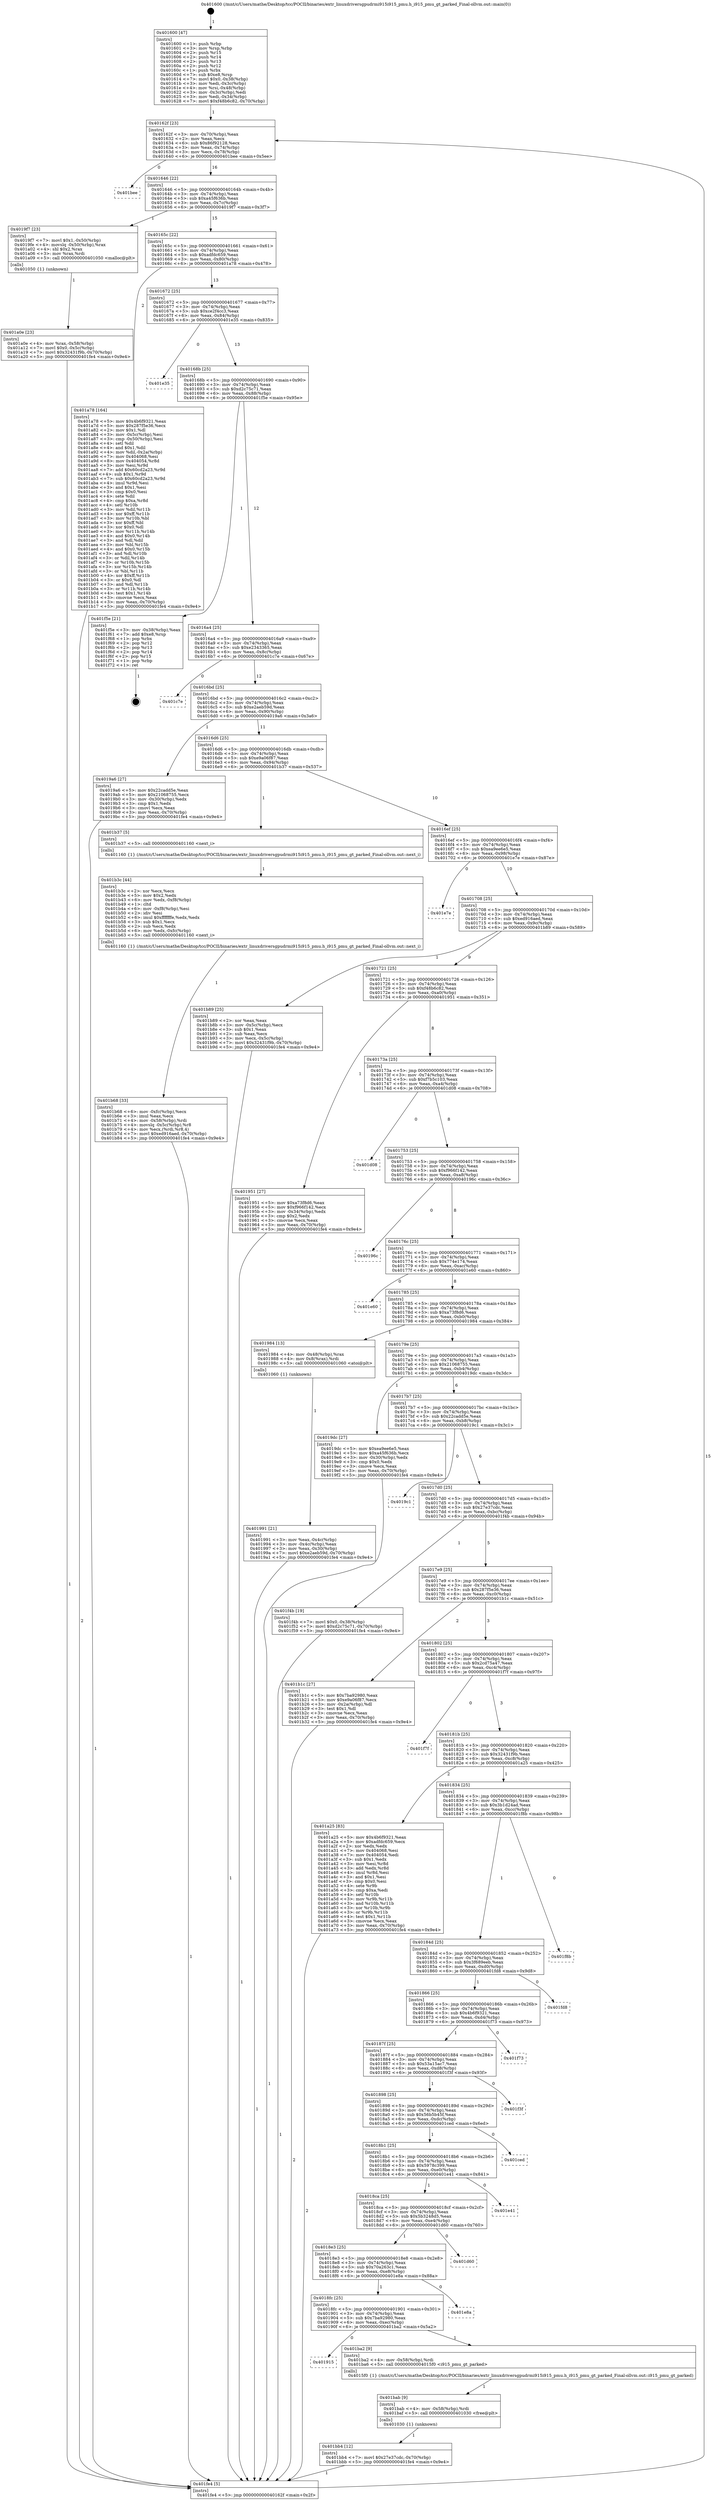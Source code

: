 digraph "0x401600" {
  label = "0x401600 (/mnt/c/Users/mathe/Desktop/tcc/POCII/binaries/extr_linuxdriversgpudrmi915i915_pmu.h_i915_pmu_gt_parked_Final-ollvm.out::main(0))"
  labelloc = "t"
  node[shape=record]

  Entry [label="",width=0.3,height=0.3,shape=circle,fillcolor=black,style=filled]
  "0x40162f" [label="{
     0x40162f [23]\l
     | [instrs]\l
     &nbsp;&nbsp;0x40162f \<+3\>: mov -0x70(%rbp),%eax\l
     &nbsp;&nbsp;0x401632 \<+2\>: mov %eax,%ecx\l
     &nbsp;&nbsp;0x401634 \<+6\>: sub $0x86f92128,%ecx\l
     &nbsp;&nbsp;0x40163a \<+3\>: mov %eax,-0x74(%rbp)\l
     &nbsp;&nbsp;0x40163d \<+3\>: mov %ecx,-0x78(%rbp)\l
     &nbsp;&nbsp;0x401640 \<+6\>: je 0000000000401bee \<main+0x5ee\>\l
  }"]
  "0x401bee" [label="{
     0x401bee\l
  }", style=dashed]
  "0x401646" [label="{
     0x401646 [22]\l
     | [instrs]\l
     &nbsp;&nbsp;0x401646 \<+5\>: jmp 000000000040164b \<main+0x4b\>\l
     &nbsp;&nbsp;0x40164b \<+3\>: mov -0x74(%rbp),%eax\l
     &nbsp;&nbsp;0x40164e \<+5\>: sub $0xa45f636b,%eax\l
     &nbsp;&nbsp;0x401653 \<+3\>: mov %eax,-0x7c(%rbp)\l
     &nbsp;&nbsp;0x401656 \<+6\>: je 00000000004019f7 \<main+0x3f7\>\l
  }"]
  Exit [label="",width=0.3,height=0.3,shape=circle,fillcolor=black,style=filled,peripheries=2]
  "0x4019f7" [label="{
     0x4019f7 [23]\l
     | [instrs]\l
     &nbsp;&nbsp;0x4019f7 \<+7\>: movl $0x1,-0x50(%rbp)\l
     &nbsp;&nbsp;0x4019fe \<+4\>: movslq -0x50(%rbp),%rax\l
     &nbsp;&nbsp;0x401a02 \<+4\>: shl $0x2,%rax\l
     &nbsp;&nbsp;0x401a06 \<+3\>: mov %rax,%rdi\l
     &nbsp;&nbsp;0x401a09 \<+5\>: call 0000000000401050 \<malloc@plt\>\l
     | [calls]\l
     &nbsp;&nbsp;0x401050 \{1\} (unknown)\l
  }"]
  "0x40165c" [label="{
     0x40165c [22]\l
     | [instrs]\l
     &nbsp;&nbsp;0x40165c \<+5\>: jmp 0000000000401661 \<main+0x61\>\l
     &nbsp;&nbsp;0x401661 \<+3\>: mov -0x74(%rbp),%eax\l
     &nbsp;&nbsp;0x401664 \<+5\>: sub $0xadfdc659,%eax\l
     &nbsp;&nbsp;0x401669 \<+3\>: mov %eax,-0x80(%rbp)\l
     &nbsp;&nbsp;0x40166c \<+6\>: je 0000000000401a78 \<main+0x478\>\l
  }"]
  "0x401bb4" [label="{
     0x401bb4 [12]\l
     | [instrs]\l
     &nbsp;&nbsp;0x401bb4 \<+7\>: movl $0x27e37cdc,-0x70(%rbp)\l
     &nbsp;&nbsp;0x401bbb \<+5\>: jmp 0000000000401fe4 \<main+0x9e4\>\l
  }"]
  "0x401a78" [label="{
     0x401a78 [164]\l
     | [instrs]\l
     &nbsp;&nbsp;0x401a78 \<+5\>: mov $0x4b6f9321,%eax\l
     &nbsp;&nbsp;0x401a7d \<+5\>: mov $0x287f5e36,%ecx\l
     &nbsp;&nbsp;0x401a82 \<+2\>: mov $0x1,%dl\l
     &nbsp;&nbsp;0x401a84 \<+3\>: mov -0x5c(%rbp),%esi\l
     &nbsp;&nbsp;0x401a87 \<+3\>: cmp -0x50(%rbp),%esi\l
     &nbsp;&nbsp;0x401a8a \<+4\>: setl %dil\l
     &nbsp;&nbsp;0x401a8e \<+4\>: and $0x1,%dil\l
     &nbsp;&nbsp;0x401a92 \<+4\>: mov %dil,-0x2a(%rbp)\l
     &nbsp;&nbsp;0x401a96 \<+7\>: mov 0x404068,%esi\l
     &nbsp;&nbsp;0x401a9d \<+8\>: mov 0x404054,%r8d\l
     &nbsp;&nbsp;0x401aa5 \<+3\>: mov %esi,%r9d\l
     &nbsp;&nbsp;0x401aa8 \<+7\>: add $0x60cd2a23,%r9d\l
     &nbsp;&nbsp;0x401aaf \<+4\>: sub $0x1,%r9d\l
     &nbsp;&nbsp;0x401ab3 \<+7\>: sub $0x60cd2a23,%r9d\l
     &nbsp;&nbsp;0x401aba \<+4\>: imul %r9d,%esi\l
     &nbsp;&nbsp;0x401abe \<+3\>: and $0x1,%esi\l
     &nbsp;&nbsp;0x401ac1 \<+3\>: cmp $0x0,%esi\l
     &nbsp;&nbsp;0x401ac4 \<+4\>: sete %dil\l
     &nbsp;&nbsp;0x401ac8 \<+4\>: cmp $0xa,%r8d\l
     &nbsp;&nbsp;0x401acc \<+4\>: setl %r10b\l
     &nbsp;&nbsp;0x401ad0 \<+3\>: mov %dil,%r11b\l
     &nbsp;&nbsp;0x401ad3 \<+4\>: xor $0xff,%r11b\l
     &nbsp;&nbsp;0x401ad7 \<+3\>: mov %r10b,%bl\l
     &nbsp;&nbsp;0x401ada \<+3\>: xor $0xff,%bl\l
     &nbsp;&nbsp;0x401add \<+3\>: xor $0x0,%dl\l
     &nbsp;&nbsp;0x401ae0 \<+3\>: mov %r11b,%r14b\l
     &nbsp;&nbsp;0x401ae3 \<+4\>: and $0x0,%r14b\l
     &nbsp;&nbsp;0x401ae7 \<+3\>: and %dl,%dil\l
     &nbsp;&nbsp;0x401aea \<+3\>: mov %bl,%r15b\l
     &nbsp;&nbsp;0x401aed \<+4\>: and $0x0,%r15b\l
     &nbsp;&nbsp;0x401af1 \<+3\>: and %dl,%r10b\l
     &nbsp;&nbsp;0x401af4 \<+3\>: or %dil,%r14b\l
     &nbsp;&nbsp;0x401af7 \<+3\>: or %r10b,%r15b\l
     &nbsp;&nbsp;0x401afa \<+3\>: xor %r15b,%r14b\l
     &nbsp;&nbsp;0x401afd \<+3\>: or %bl,%r11b\l
     &nbsp;&nbsp;0x401b00 \<+4\>: xor $0xff,%r11b\l
     &nbsp;&nbsp;0x401b04 \<+3\>: or $0x0,%dl\l
     &nbsp;&nbsp;0x401b07 \<+3\>: and %dl,%r11b\l
     &nbsp;&nbsp;0x401b0a \<+3\>: or %r11b,%r14b\l
     &nbsp;&nbsp;0x401b0d \<+4\>: test $0x1,%r14b\l
     &nbsp;&nbsp;0x401b11 \<+3\>: cmovne %ecx,%eax\l
     &nbsp;&nbsp;0x401b14 \<+3\>: mov %eax,-0x70(%rbp)\l
     &nbsp;&nbsp;0x401b17 \<+5\>: jmp 0000000000401fe4 \<main+0x9e4\>\l
  }"]
  "0x401672" [label="{
     0x401672 [25]\l
     | [instrs]\l
     &nbsp;&nbsp;0x401672 \<+5\>: jmp 0000000000401677 \<main+0x77\>\l
     &nbsp;&nbsp;0x401677 \<+3\>: mov -0x74(%rbp),%eax\l
     &nbsp;&nbsp;0x40167a \<+5\>: sub $0xce2f4cc3,%eax\l
     &nbsp;&nbsp;0x40167f \<+6\>: mov %eax,-0x84(%rbp)\l
     &nbsp;&nbsp;0x401685 \<+6\>: je 0000000000401e35 \<main+0x835\>\l
  }"]
  "0x401bab" [label="{
     0x401bab [9]\l
     | [instrs]\l
     &nbsp;&nbsp;0x401bab \<+4\>: mov -0x58(%rbp),%rdi\l
     &nbsp;&nbsp;0x401baf \<+5\>: call 0000000000401030 \<free@plt\>\l
     | [calls]\l
     &nbsp;&nbsp;0x401030 \{1\} (unknown)\l
  }"]
  "0x401e35" [label="{
     0x401e35\l
  }", style=dashed]
  "0x40168b" [label="{
     0x40168b [25]\l
     | [instrs]\l
     &nbsp;&nbsp;0x40168b \<+5\>: jmp 0000000000401690 \<main+0x90\>\l
     &nbsp;&nbsp;0x401690 \<+3\>: mov -0x74(%rbp),%eax\l
     &nbsp;&nbsp;0x401693 \<+5\>: sub $0xd2c75c71,%eax\l
     &nbsp;&nbsp;0x401698 \<+6\>: mov %eax,-0x88(%rbp)\l
     &nbsp;&nbsp;0x40169e \<+6\>: je 0000000000401f5e \<main+0x95e\>\l
  }"]
  "0x401915" [label="{
     0x401915\l
  }", style=dashed]
  "0x401f5e" [label="{
     0x401f5e [21]\l
     | [instrs]\l
     &nbsp;&nbsp;0x401f5e \<+3\>: mov -0x38(%rbp),%eax\l
     &nbsp;&nbsp;0x401f61 \<+7\>: add $0xe8,%rsp\l
     &nbsp;&nbsp;0x401f68 \<+1\>: pop %rbx\l
     &nbsp;&nbsp;0x401f69 \<+2\>: pop %r12\l
     &nbsp;&nbsp;0x401f6b \<+2\>: pop %r13\l
     &nbsp;&nbsp;0x401f6d \<+2\>: pop %r14\l
     &nbsp;&nbsp;0x401f6f \<+2\>: pop %r15\l
     &nbsp;&nbsp;0x401f71 \<+1\>: pop %rbp\l
     &nbsp;&nbsp;0x401f72 \<+1\>: ret\l
  }"]
  "0x4016a4" [label="{
     0x4016a4 [25]\l
     | [instrs]\l
     &nbsp;&nbsp;0x4016a4 \<+5\>: jmp 00000000004016a9 \<main+0xa9\>\l
     &nbsp;&nbsp;0x4016a9 \<+3\>: mov -0x74(%rbp),%eax\l
     &nbsp;&nbsp;0x4016ac \<+5\>: sub $0xe2343365,%eax\l
     &nbsp;&nbsp;0x4016b1 \<+6\>: mov %eax,-0x8c(%rbp)\l
     &nbsp;&nbsp;0x4016b7 \<+6\>: je 0000000000401c7e \<main+0x67e\>\l
  }"]
  "0x401ba2" [label="{
     0x401ba2 [9]\l
     | [instrs]\l
     &nbsp;&nbsp;0x401ba2 \<+4\>: mov -0x58(%rbp),%rdi\l
     &nbsp;&nbsp;0x401ba6 \<+5\>: call 00000000004015f0 \<i915_pmu_gt_parked\>\l
     | [calls]\l
     &nbsp;&nbsp;0x4015f0 \{1\} (/mnt/c/Users/mathe/Desktop/tcc/POCII/binaries/extr_linuxdriversgpudrmi915i915_pmu.h_i915_pmu_gt_parked_Final-ollvm.out::i915_pmu_gt_parked)\l
  }"]
  "0x401c7e" [label="{
     0x401c7e\l
  }", style=dashed]
  "0x4016bd" [label="{
     0x4016bd [25]\l
     | [instrs]\l
     &nbsp;&nbsp;0x4016bd \<+5\>: jmp 00000000004016c2 \<main+0xc2\>\l
     &nbsp;&nbsp;0x4016c2 \<+3\>: mov -0x74(%rbp),%eax\l
     &nbsp;&nbsp;0x4016c5 \<+5\>: sub $0xe2aeb59d,%eax\l
     &nbsp;&nbsp;0x4016ca \<+6\>: mov %eax,-0x90(%rbp)\l
     &nbsp;&nbsp;0x4016d0 \<+6\>: je 00000000004019a6 \<main+0x3a6\>\l
  }"]
  "0x4018fc" [label="{
     0x4018fc [25]\l
     | [instrs]\l
     &nbsp;&nbsp;0x4018fc \<+5\>: jmp 0000000000401901 \<main+0x301\>\l
     &nbsp;&nbsp;0x401901 \<+3\>: mov -0x74(%rbp),%eax\l
     &nbsp;&nbsp;0x401904 \<+5\>: sub $0x7ba92980,%eax\l
     &nbsp;&nbsp;0x401909 \<+6\>: mov %eax,-0xec(%rbp)\l
     &nbsp;&nbsp;0x40190f \<+6\>: je 0000000000401ba2 \<main+0x5a2\>\l
  }"]
  "0x4019a6" [label="{
     0x4019a6 [27]\l
     | [instrs]\l
     &nbsp;&nbsp;0x4019a6 \<+5\>: mov $0x22cadd5e,%eax\l
     &nbsp;&nbsp;0x4019ab \<+5\>: mov $0x21068755,%ecx\l
     &nbsp;&nbsp;0x4019b0 \<+3\>: mov -0x30(%rbp),%edx\l
     &nbsp;&nbsp;0x4019b3 \<+3\>: cmp $0x1,%edx\l
     &nbsp;&nbsp;0x4019b6 \<+3\>: cmovl %ecx,%eax\l
     &nbsp;&nbsp;0x4019b9 \<+3\>: mov %eax,-0x70(%rbp)\l
     &nbsp;&nbsp;0x4019bc \<+5\>: jmp 0000000000401fe4 \<main+0x9e4\>\l
  }"]
  "0x4016d6" [label="{
     0x4016d6 [25]\l
     | [instrs]\l
     &nbsp;&nbsp;0x4016d6 \<+5\>: jmp 00000000004016db \<main+0xdb\>\l
     &nbsp;&nbsp;0x4016db \<+3\>: mov -0x74(%rbp),%eax\l
     &nbsp;&nbsp;0x4016de \<+5\>: sub $0xe9a06f87,%eax\l
     &nbsp;&nbsp;0x4016e3 \<+6\>: mov %eax,-0x94(%rbp)\l
     &nbsp;&nbsp;0x4016e9 \<+6\>: je 0000000000401b37 \<main+0x537\>\l
  }"]
  "0x401e8a" [label="{
     0x401e8a\l
  }", style=dashed]
  "0x401b37" [label="{
     0x401b37 [5]\l
     | [instrs]\l
     &nbsp;&nbsp;0x401b37 \<+5\>: call 0000000000401160 \<next_i\>\l
     | [calls]\l
     &nbsp;&nbsp;0x401160 \{1\} (/mnt/c/Users/mathe/Desktop/tcc/POCII/binaries/extr_linuxdriversgpudrmi915i915_pmu.h_i915_pmu_gt_parked_Final-ollvm.out::next_i)\l
  }"]
  "0x4016ef" [label="{
     0x4016ef [25]\l
     | [instrs]\l
     &nbsp;&nbsp;0x4016ef \<+5\>: jmp 00000000004016f4 \<main+0xf4\>\l
     &nbsp;&nbsp;0x4016f4 \<+3\>: mov -0x74(%rbp),%eax\l
     &nbsp;&nbsp;0x4016f7 \<+5\>: sub $0xea9ee6e5,%eax\l
     &nbsp;&nbsp;0x4016fc \<+6\>: mov %eax,-0x98(%rbp)\l
     &nbsp;&nbsp;0x401702 \<+6\>: je 0000000000401e7e \<main+0x87e\>\l
  }"]
  "0x4018e3" [label="{
     0x4018e3 [25]\l
     | [instrs]\l
     &nbsp;&nbsp;0x4018e3 \<+5\>: jmp 00000000004018e8 \<main+0x2e8\>\l
     &nbsp;&nbsp;0x4018e8 \<+3\>: mov -0x74(%rbp),%eax\l
     &nbsp;&nbsp;0x4018eb \<+5\>: sub $0x70a263c1,%eax\l
     &nbsp;&nbsp;0x4018f0 \<+6\>: mov %eax,-0xe8(%rbp)\l
     &nbsp;&nbsp;0x4018f6 \<+6\>: je 0000000000401e8a \<main+0x88a\>\l
  }"]
  "0x401e7e" [label="{
     0x401e7e\l
  }", style=dashed]
  "0x401708" [label="{
     0x401708 [25]\l
     | [instrs]\l
     &nbsp;&nbsp;0x401708 \<+5\>: jmp 000000000040170d \<main+0x10d\>\l
     &nbsp;&nbsp;0x40170d \<+3\>: mov -0x74(%rbp),%eax\l
     &nbsp;&nbsp;0x401710 \<+5\>: sub $0xed916aed,%eax\l
     &nbsp;&nbsp;0x401715 \<+6\>: mov %eax,-0x9c(%rbp)\l
     &nbsp;&nbsp;0x40171b \<+6\>: je 0000000000401b89 \<main+0x589\>\l
  }"]
  "0x401d60" [label="{
     0x401d60\l
  }", style=dashed]
  "0x401b89" [label="{
     0x401b89 [25]\l
     | [instrs]\l
     &nbsp;&nbsp;0x401b89 \<+2\>: xor %eax,%eax\l
     &nbsp;&nbsp;0x401b8b \<+3\>: mov -0x5c(%rbp),%ecx\l
     &nbsp;&nbsp;0x401b8e \<+3\>: sub $0x1,%eax\l
     &nbsp;&nbsp;0x401b91 \<+2\>: sub %eax,%ecx\l
     &nbsp;&nbsp;0x401b93 \<+3\>: mov %ecx,-0x5c(%rbp)\l
     &nbsp;&nbsp;0x401b96 \<+7\>: movl $0x32431f9b,-0x70(%rbp)\l
     &nbsp;&nbsp;0x401b9d \<+5\>: jmp 0000000000401fe4 \<main+0x9e4\>\l
  }"]
  "0x401721" [label="{
     0x401721 [25]\l
     | [instrs]\l
     &nbsp;&nbsp;0x401721 \<+5\>: jmp 0000000000401726 \<main+0x126\>\l
     &nbsp;&nbsp;0x401726 \<+3\>: mov -0x74(%rbp),%eax\l
     &nbsp;&nbsp;0x401729 \<+5\>: sub $0xf48b6c82,%eax\l
     &nbsp;&nbsp;0x40172e \<+6\>: mov %eax,-0xa0(%rbp)\l
     &nbsp;&nbsp;0x401734 \<+6\>: je 0000000000401951 \<main+0x351\>\l
  }"]
  "0x4018ca" [label="{
     0x4018ca [25]\l
     | [instrs]\l
     &nbsp;&nbsp;0x4018ca \<+5\>: jmp 00000000004018cf \<main+0x2cf\>\l
     &nbsp;&nbsp;0x4018cf \<+3\>: mov -0x74(%rbp),%eax\l
     &nbsp;&nbsp;0x4018d2 \<+5\>: sub $0x5b3248d5,%eax\l
     &nbsp;&nbsp;0x4018d7 \<+6\>: mov %eax,-0xe4(%rbp)\l
     &nbsp;&nbsp;0x4018dd \<+6\>: je 0000000000401d60 \<main+0x760\>\l
  }"]
  "0x401951" [label="{
     0x401951 [27]\l
     | [instrs]\l
     &nbsp;&nbsp;0x401951 \<+5\>: mov $0xa73f8d6,%eax\l
     &nbsp;&nbsp;0x401956 \<+5\>: mov $0xf966f142,%ecx\l
     &nbsp;&nbsp;0x40195b \<+3\>: mov -0x34(%rbp),%edx\l
     &nbsp;&nbsp;0x40195e \<+3\>: cmp $0x2,%edx\l
     &nbsp;&nbsp;0x401961 \<+3\>: cmovne %ecx,%eax\l
     &nbsp;&nbsp;0x401964 \<+3\>: mov %eax,-0x70(%rbp)\l
     &nbsp;&nbsp;0x401967 \<+5\>: jmp 0000000000401fe4 \<main+0x9e4\>\l
  }"]
  "0x40173a" [label="{
     0x40173a [25]\l
     | [instrs]\l
     &nbsp;&nbsp;0x40173a \<+5\>: jmp 000000000040173f \<main+0x13f\>\l
     &nbsp;&nbsp;0x40173f \<+3\>: mov -0x74(%rbp),%eax\l
     &nbsp;&nbsp;0x401742 \<+5\>: sub $0xf7b5c103,%eax\l
     &nbsp;&nbsp;0x401747 \<+6\>: mov %eax,-0xa4(%rbp)\l
     &nbsp;&nbsp;0x40174d \<+6\>: je 0000000000401d08 \<main+0x708\>\l
  }"]
  "0x401fe4" [label="{
     0x401fe4 [5]\l
     | [instrs]\l
     &nbsp;&nbsp;0x401fe4 \<+5\>: jmp 000000000040162f \<main+0x2f\>\l
  }"]
  "0x401600" [label="{
     0x401600 [47]\l
     | [instrs]\l
     &nbsp;&nbsp;0x401600 \<+1\>: push %rbp\l
     &nbsp;&nbsp;0x401601 \<+3\>: mov %rsp,%rbp\l
     &nbsp;&nbsp;0x401604 \<+2\>: push %r15\l
     &nbsp;&nbsp;0x401606 \<+2\>: push %r14\l
     &nbsp;&nbsp;0x401608 \<+2\>: push %r13\l
     &nbsp;&nbsp;0x40160a \<+2\>: push %r12\l
     &nbsp;&nbsp;0x40160c \<+1\>: push %rbx\l
     &nbsp;&nbsp;0x40160d \<+7\>: sub $0xe8,%rsp\l
     &nbsp;&nbsp;0x401614 \<+7\>: movl $0x0,-0x38(%rbp)\l
     &nbsp;&nbsp;0x40161b \<+3\>: mov %edi,-0x3c(%rbp)\l
     &nbsp;&nbsp;0x40161e \<+4\>: mov %rsi,-0x48(%rbp)\l
     &nbsp;&nbsp;0x401622 \<+3\>: mov -0x3c(%rbp),%edi\l
     &nbsp;&nbsp;0x401625 \<+3\>: mov %edi,-0x34(%rbp)\l
     &nbsp;&nbsp;0x401628 \<+7\>: movl $0xf48b6c82,-0x70(%rbp)\l
  }"]
  "0x401e41" [label="{
     0x401e41\l
  }", style=dashed]
  "0x401d08" [label="{
     0x401d08\l
  }", style=dashed]
  "0x401753" [label="{
     0x401753 [25]\l
     | [instrs]\l
     &nbsp;&nbsp;0x401753 \<+5\>: jmp 0000000000401758 \<main+0x158\>\l
     &nbsp;&nbsp;0x401758 \<+3\>: mov -0x74(%rbp),%eax\l
     &nbsp;&nbsp;0x40175b \<+5\>: sub $0xf966f142,%eax\l
     &nbsp;&nbsp;0x401760 \<+6\>: mov %eax,-0xa8(%rbp)\l
     &nbsp;&nbsp;0x401766 \<+6\>: je 000000000040196c \<main+0x36c\>\l
  }"]
  "0x4018b1" [label="{
     0x4018b1 [25]\l
     | [instrs]\l
     &nbsp;&nbsp;0x4018b1 \<+5\>: jmp 00000000004018b6 \<main+0x2b6\>\l
     &nbsp;&nbsp;0x4018b6 \<+3\>: mov -0x74(%rbp),%eax\l
     &nbsp;&nbsp;0x4018b9 \<+5\>: sub $0x5978c399,%eax\l
     &nbsp;&nbsp;0x4018be \<+6\>: mov %eax,-0xe0(%rbp)\l
     &nbsp;&nbsp;0x4018c4 \<+6\>: je 0000000000401e41 \<main+0x841\>\l
  }"]
  "0x40196c" [label="{
     0x40196c\l
  }", style=dashed]
  "0x40176c" [label="{
     0x40176c [25]\l
     | [instrs]\l
     &nbsp;&nbsp;0x40176c \<+5\>: jmp 0000000000401771 \<main+0x171\>\l
     &nbsp;&nbsp;0x401771 \<+3\>: mov -0x74(%rbp),%eax\l
     &nbsp;&nbsp;0x401774 \<+5\>: sub $0x774e174,%eax\l
     &nbsp;&nbsp;0x401779 \<+6\>: mov %eax,-0xac(%rbp)\l
     &nbsp;&nbsp;0x40177f \<+6\>: je 0000000000401e60 \<main+0x860\>\l
  }"]
  "0x401ced" [label="{
     0x401ced\l
  }", style=dashed]
  "0x401e60" [label="{
     0x401e60\l
  }", style=dashed]
  "0x401785" [label="{
     0x401785 [25]\l
     | [instrs]\l
     &nbsp;&nbsp;0x401785 \<+5\>: jmp 000000000040178a \<main+0x18a\>\l
     &nbsp;&nbsp;0x40178a \<+3\>: mov -0x74(%rbp),%eax\l
     &nbsp;&nbsp;0x40178d \<+5\>: sub $0xa73f8d6,%eax\l
     &nbsp;&nbsp;0x401792 \<+6\>: mov %eax,-0xb0(%rbp)\l
     &nbsp;&nbsp;0x401798 \<+6\>: je 0000000000401984 \<main+0x384\>\l
  }"]
  "0x401898" [label="{
     0x401898 [25]\l
     | [instrs]\l
     &nbsp;&nbsp;0x401898 \<+5\>: jmp 000000000040189d \<main+0x29d\>\l
     &nbsp;&nbsp;0x40189d \<+3\>: mov -0x74(%rbp),%eax\l
     &nbsp;&nbsp;0x4018a0 \<+5\>: sub $0x56b5b45f,%eax\l
     &nbsp;&nbsp;0x4018a5 \<+6\>: mov %eax,-0xdc(%rbp)\l
     &nbsp;&nbsp;0x4018ab \<+6\>: je 0000000000401ced \<main+0x6ed\>\l
  }"]
  "0x401984" [label="{
     0x401984 [13]\l
     | [instrs]\l
     &nbsp;&nbsp;0x401984 \<+4\>: mov -0x48(%rbp),%rax\l
     &nbsp;&nbsp;0x401988 \<+4\>: mov 0x8(%rax),%rdi\l
     &nbsp;&nbsp;0x40198c \<+5\>: call 0000000000401060 \<atoi@plt\>\l
     | [calls]\l
     &nbsp;&nbsp;0x401060 \{1\} (unknown)\l
  }"]
  "0x40179e" [label="{
     0x40179e [25]\l
     | [instrs]\l
     &nbsp;&nbsp;0x40179e \<+5\>: jmp 00000000004017a3 \<main+0x1a3\>\l
     &nbsp;&nbsp;0x4017a3 \<+3\>: mov -0x74(%rbp),%eax\l
     &nbsp;&nbsp;0x4017a6 \<+5\>: sub $0x21068755,%eax\l
     &nbsp;&nbsp;0x4017ab \<+6\>: mov %eax,-0xb4(%rbp)\l
     &nbsp;&nbsp;0x4017b1 \<+6\>: je 00000000004019dc \<main+0x3dc\>\l
  }"]
  "0x401991" [label="{
     0x401991 [21]\l
     | [instrs]\l
     &nbsp;&nbsp;0x401991 \<+3\>: mov %eax,-0x4c(%rbp)\l
     &nbsp;&nbsp;0x401994 \<+3\>: mov -0x4c(%rbp),%eax\l
     &nbsp;&nbsp;0x401997 \<+3\>: mov %eax,-0x30(%rbp)\l
     &nbsp;&nbsp;0x40199a \<+7\>: movl $0xe2aeb59d,-0x70(%rbp)\l
     &nbsp;&nbsp;0x4019a1 \<+5\>: jmp 0000000000401fe4 \<main+0x9e4\>\l
  }"]
  "0x401f3f" [label="{
     0x401f3f\l
  }", style=dashed]
  "0x4019dc" [label="{
     0x4019dc [27]\l
     | [instrs]\l
     &nbsp;&nbsp;0x4019dc \<+5\>: mov $0xea9ee6e5,%eax\l
     &nbsp;&nbsp;0x4019e1 \<+5\>: mov $0xa45f636b,%ecx\l
     &nbsp;&nbsp;0x4019e6 \<+3\>: mov -0x30(%rbp),%edx\l
     &nbsp;&nbsp;0x4019e9 \<+3\>: cmp $0x0,%edx\l
     &nbsp;&nbsp;0x4019ec \<+3\>: cmove %ecx,%eax\l
     &nbsp;&nbsp;0x4019ef \<+3\>: mov %eax,-0x70(%rbp)\l
     &nbsp;&nbsp;0x4019f2 \<+5\>: jmp 0000000000401fe4 \<main+0x9e4\>\l
  }"]
  "0x4017b7" [label="{
     0x4017b7 [25]\l
     | [instrs]\l
     &nbsp;&nbsp;0x4017b7 \<+5\>: jmp 00000000004017bc \<main+0x1bc\>\l
     &nbsp;&nbsp;0x4017bc \<+3\>: mov -0x74(%rbp),%eax\l
     &nbsp;&nbsp;0x4017bf \<+5\>: sub $0x22cadd5e,%eax\l
     &nbsp;&nbsp;0x4017c4 \<+6\>: mov %eax,-0xb8(%rbp)\l
     &nbsp;&nbsp;0x4017ca \<+6\>: je 00000000004019c1 \<main+0x3c1\>\l
  }"]
  "0x401a0e" [label="{
     0x401a0e [23]\l
     | [instrs]\l
     &nbsp;&nbsp;0x401a0e \<+4\>: mov %rax,-0x58(%rbp)\l
     &nbsp;&nbsp;0x401a12 \<+7\>: movl $0x0,-0x5c(%rbp)\l
     &nbsp;&nbsp;0x401a19 \<+7\>: movl $0x32431f9b,-0x70(%rbp)\l
     &nbsp;&nbsp;0x401a20 \<+5\>: jmp 0000000000401fe4 \<main+0x9e4\>\l
  }"]
  "0x40187f" [label="{
     0x40187f [25]\l
     | [instrs]\l
     &nbsp;&nbsp;0x40187f \<+5\>: jmp 0000000000401884 \<main+0x284\>\l
     &nbsp;&nbsp;0x401884 \<+3\>: mov -0x74(%rbp),%eax\l
     &nbsp;&nbsp;0x401887 \<+5\>: sub $0x53a15ac7,%eax\l
     &nbsp;&nbsp;0x40188c \<+6\>: mov %eax,-0xd8(%rbp)\l
     &nbsp;&nbsp;0x401892 \<+6\>: je 0000000000401f3f \<main+0x93f\>\l
  }"]
  "0x4019c1" [label="{
     0x4019c1\l
  }", style=dashed]
  "0x4017d0" [label="{
     0x4017d0 [25]\l
     | [instrs]\l
     &nbsp;&nbsp;0x4017d0 \<+5\>: jmp 00000000004017d5 \<main+0x1d5\>\l
     &nbsp;&nbsp;0x4017d5 \<+3\>: mov -0x74(%rbp),%eax\l
     &nbsp;&nbsp;0x4017d8 \<+5\>: sub $0x27e37cdc,%eax\l
     &nbsp;&nbsp;0x4017dd \<+6\>: mov %eax,-0xbc(%rbp)\l
     &nbsp;&nbsp;0x4017e3 \<+6\>: je 0000000000401f4b \<main+0x94b\>\l
  }"]
  "0x401f73" [label="{
     0x401f73\l
  }", style=dashed]
  "0x401f4b" [label="{
     0x401f4b [19]\l
     | [instrs]\l
     &nbsp;&nbsp;0x401f4b \<+7\>: movl $0x0,-0x38(%rbp)\l
     &nbsp;&nbsp;0x401f52 \<+7\>: movl $0xd2c75c71,-0x70(%rbp)\l
     &nbsp;&nbsp;0x401f59 \<+5\>: jmp 0000000000401fe4 \<main+0x9e4\>\l
  }"]
  "0x4017e9" [label="{
     0x4017e9 [25]\l
     | [instrs]\l
     &nbsp;&nbsp;0x4017e9 \<+5\>: jmp 00000000004017ee \<main+0x1ee\>\l
     &nbsp;&nbsp;0x4017ee \<+3\>: mov -0x74(%rbp),%eax\l
     &nbsp;&nbsp;0x4017f1 \<+5\>: sub $0x287f5e36,%eax\l
     &nbsp;&nbsp;0x4017f6 \<+6\>: mov %eax,-0xc0(%rbp)\l
     &nbsp;&nbsp;0x4017fc \<+6\>: je 0000000000401b1c \<main+0x51c\>\l
  }"]
  "0x401866" [label="{
     0x401866 [25]\l
     | [instrs]\l
     &nbsp;&nbsp;0x401866 \<+5\>: jmp 000000000040186b \<main+0x26b\>\l
     &nbsp;&nbsp;0x40186b \<+3\>: mov -0x74(%rbp),%eax\l
     &nbsp;&nbsp;0x40186e \<+5\>: sub $0x4b6f9321,%eax\l
     &nbsp;&nbsp;0x401873 \<+6\>: mov %eax,-0xd4(%rbp)\l
     &nbsp;&nbsp;0x401879 \<+6\>: je 0000000000401f73 \<main+0x973\>\l
  }"]
  "0x401b1c" [label="{
     0x401b1c [27]\l
     | [instrs]\l
     &nbsp;&nbsp;0x401b1c \<+5\>: mov $0x7ba92980,%eax\l
     &nbsp;&nbsp;0x401b21 \<+5\>: mov $0xe9a06f87,%ecx\l
     &nbsp;&nbsp;0x401b26 \<+3\>: mov -0x2a(%rbp),%dl\l
     &nbsp;&nbsp;0x401b29 \<+3\>: test $0x1,%dl\l
     &nbsp;&nbsp;0x401b2c \<+3\>: cmovne %ecx,%eax\l
     &nbsp;&nbsp;0x401b2f \<+3\>: mov %eax,-0x70(%rbp)\l
     &nbsp;&nbsp;0x401b32 \<+5\>: jmp 0000000000401fe4 \<main+0x9e4\>\l
  }"]
  "0x401802" [label="{
     0x401802 [25]\l
     | [instrs]\l
     &nbsp;&nbsp;0x401802 \<+5\>: jmp 0000000000401807 \<main+0x207\>\l
     &nbsp;&nbsp;0x401807 \<+3\>: mov -0x74(%rbp),%eax\l
     &nbsp;&nbsp;0x40180a \<+5\>: sub $0x2cd75a47,%eax\l
     &nbsp;&nbsp;0x40180f \<+6\>: mov %eax,-0xc4(%rbp)\l
     &nbsp;&nbsp;0x401815 \<+6\>: je 0000000000401f7f \<main+0x97f\>\l
  }"]
  "0x401fd8" [label="{
     0x401fd8\l
  }", style=dashed]
  "0x401f7f" [label="{
     0x401f7f\l
  }", style=dashed]
  "0x40181b" [label="{
     0x40181b [25]\l
     | [instrs]\l
     &nbsp;&nbsp;0x40181b \<+5\>: jmp 0000000000401820 \<main+0x220\>\l
     &nbsp;&nbsp;0x401820 \<+3\>: mov -0x74(%rbp),%eax\l
     &nbsp;&nbsp;0x401823 \<+5\>: sub $0x32431f9b,%eax\l
     &nbsp;&nbsp;0x401828 \<+6\>: mov %eax,-0xc8(%rbp)\l
     &nbsp;&nbsp;0x40182e \<+6\>: je 0000000000401a25 \<main+0x425\>\l
  }"]
  "0x40184d" [label="{
     0x40184d [25]\l
     | [instrs]\l
     &nbsp;&nbsp;0x40184d \<+5\>: jmp 0000000000401852 \<main+0x252\>\l
     &nbsp;&nbsp;0x401852 \<+3\>: mov -0x74(%rbp),%eax\l
     &nbsp;&nbsp;0x401855 \<+5\>: sub $0x3f689eeb,%eax\l
     &nbsp;&nbsp;0x40185a \<+6\>: mov %eax,-0xd0(%rbp)\l
     &nbsp;&nbsp;0x401860 \<+6\>: je 0000000000401fd8 \<main+0x9d8\>\l
  }"]
  "0x401a25" [label="{
     0x401a25 [83]\l
     | [instrs]\l
     &nbsp;&nbsp;0x401a25 \<+5\>: mov $0x4b6f9321,%eax\l
     &nbsp;&nbsp;0x401a2a \<+5\>: mov $0xadfdc659,%ecx\l
     &nbsp;&nbsp;0x401a2f \<+2\>: xor %edx,%edx\l
     &nbsp;&nbsp;0x401a31 \<+7\>: mov 0x404068,%esi\l
     &nbsp;&nbsp;0x401a38 \<+7\>: mov 0x404054,%edi\l
     &nbsp;&nbsp;0x401a3f \<+3\>: sub $0x1,%edx\l
     &nbsp;&nbsp;0x401a42 \<+3\>: mov %esi,%r8d\l
     &nbsp;&nbsp;0x401a45 \<+3\>: add %edx,%r8d\l
     &nbsp;&nbsp;0x401a48 \<+4\>: imul %r8d,%esi\l
     &nbsp;&nbsp;0x401a4c \<+3\>: and $0x1,%esi\l
     &nbsp;&nbsp;0x401a4f \<+3\>: cmp $0x0,%esi\l
     &nbsp;&nbsp;0x401a52 \<+4\>: sete %r9b\l
     &nbsp;&nbsp;0x401a56 \<+3\>: cmp $0xa,%edi\l
     &nbsp;&nbsp;0x401a59 \<+4\>: setl %r10b\l
     &nbsp;&nbsp;0x401a5d \<+3\>: mov %r9b,%r11b\l
     &nbsp;&nbsp;0x401a60 \<+3\>: and %r10b,%r11b\l
     &nbsp;&nbsp;0x401a63 \<+3\>: xor %r10b,%r9b\l
     &nbsp;&nbsp;0x401a66 \<+3\>: or %r9b,%r11b\l
     &nbsp;&nbsp;0x401a69 \<+4\>: test $0x1,%r11b\l
     &nbsp;&nbsp;0x401a6d \<+3\>: cmovne %ecx,%eax\l
     &nbsp;&nbsp;0x401a70 \<+3\>: mov %eax,-0x70(%rbp)\l
     &nbsp;&nbsp;0x401a73 \<+5\>: jmp 0000000000401fe4 \<main+0x9e4\>\l
  }"]
  "0x401834" [label="{
     0x401834 [25]\l
     | [instrs]\l
     &nbsp;&nbsp;0x401834 \<+5\>: jmp 0000000000401839 \<main+0x239\>\l
     &nbsp;&nbsp;0x401839 \<+3\>: mov -0x74(%rbp),%eax\l
     &nbsp;&nbsp;0x40183c \<+5\>: sub $0x3b1d24ad,%eax\l
     &nbsp;&nbsp;0x401841 \<+6\>: mov %eax,-0xcc(%rbp)\l
     &nbsp;&nbsp;0x401847 \<+6\>: je 0000000000401f8b \<main+0x98b\>\l
  }"]
  "0x401b3c" [label="{
     0x401b3c [44]\l
     | [instrs]\l
     &nbsp;&nbsp;0x401b3c \<+2\>: xor %ecx,%ecx\l
     &nbsp;&nbsp;0x401b3e \<+5\>: mov $0x2,%edx\l
     &nbsp;&nbsp;0x401b43 \<+6\>: mov %edx,-0xf8(%rbp)\l
     &nbsp;&nbsp;0x401b49 \<+1\>: cltd\l
     &nbsp;&nbsp;0x401b4a \<+6\>: mov -0xf8(%rbp),%esi\l
     &nbsp;&nbsp;0x401b50 \<+2\>: idiv %esi\l
     &nbsp;&nbsp;0x401b52 \<+6\>: imul $0xfffffffe,%edx,%edx\l
     &nbsp;&nbsp;0x401b58 \<+3\>: sub $0x1,%ecx\l
     &nbsp;&nbsp;0x401b5b \<+2\>: sub %ecx,%edx\l
     &nbsp;&nbsp;0x401b5d \<+6\>: mov %edx,-0xfc(%rbp)\l
     &nbsp;&nbsp;0x401b63 \<+5\>: call 0000000000401160 \<next_i\>\l
     | [calls]\l
     &nbsp;&nbsp;0x401160 \{1\} (/mnt/c/Users/mathe/Desktop/tcc/POCII/binaries/extr_linuxdriversgpudrmi915i915_pmu.h_i915_pmu_gt_parked_Final-ollvm.out::next_i)\l
  }"]
  "0x401b68" [label="{
     0x401b68 [33]\l
     | [instrs]\l
     &nbsp;&nbsp;0x401b68 \<+6\>: mov -0xfc(%rbp),%ecx\l
     &nbsp;&nbsp;0x401b6e \<+3\>: imul %eax,%ecx\l
     &nbsp;&nbsp;0x401b71 \<+4\>: mov -0x58(%rbp),%rdi\l
     &nbsp;&nbsp;0x401b75 \<+4\>: movslq -0x5c(%rbp),%r8\l
     &nbsp;&nbsp;0x401b79 \<+4\>: mov %ecx,(%rdi,%r8,4)\l
     &nbsp;&nbsp;0x401b7d \<+7\>: movl $0xed916aed,-0x70(%rbp)\l
     &nbsp;&nbsp;0x401b84 \<+5\>: jmp 0000000000401fe4 \<main+0x9e4\>\l
  }"]
  "0x401f8b" [label="{
     0x401f8b\l
  }", style=dashed]
  Entry -> "0x401600" [label=" 1"]
  "0x40162f" -> "0x401bee" [label=" 0"]
  "0x40162f" -> "0x401646" [label=" 16"]
  "0x401f5e" -> Exit [label=" 1"]
  "0x401646" -> "0x4019f7" [label=" 1"]
  "0x401646" -> "0x40165c" [label=" 15"]
  "0x401f4b" -> "0x401fe4" [label=" 1"]
  "0x40165c" -> "0x401a78" [label=" 2"]
  "0x40165c" -> "0x401672" [label=" 13"]
  "0x401bb4" -> "0x401fe4" [label=" 1"]
  "0x401672" -> "0x401e35" [label=" 0"]
  "0x401672" -> "0x40168b" [label=" 13"]
  "0x401bab" -> "0x401bb4" [label=" 1"]
  "0x40168b" -> "0x401f5e" [label=" 1"]
  "0x40168b" -> "0x4016a4" [label=" 12"]
  "0x401ba2" -> "0x401bab" [label=" 1"]
  "0x4016a4" -> "0x401c7e" [label=" 0"]
  "0x4016a4" -> "0x4016bd" [label=" 12"]
  "0x4018fc" -> "0x401915" [label=" 0"]
  "0x4016bd" -> "0x4019a6" [label=" 1"]
  "0x4016bd" -> "0x4016d6" [label=" 11"]
  "0x4018fc" -> "0x401ba2" [label=" 1"]
  "0x4016d6" -> "0x401b37" [label=" 1"]
  "0x4016d6" -> "0x4016ef" [label=" 10"]
  "0x4018e3" -> "0x4018fc" [label=" 1"]
  "0x4016ef" -> "0x401e7e" [label=" 0"]
  "0x4016ef" -> "0x401708" [label=" 10"]
  "0x4018e3" -> "0x401e8a" [label=" 0"]
  "0x401708" -> "0x401b89" [label=" 1"]
  "0x401708" -> "0x401721" [label=" 9"]
  "0x4018ca" -> "0x4018e3" [label=" 1"]
  "0x401721" -> "0x401951" [label=" 1"]
  "0x401721" -> "0x40173a" [label=" 8"]
  "0x401951" -> "0x401fe4" [label=" 1"]
  "0x401600" -> "0x40162f" [label=" 1"]
  "0x401fe4" -> "0x40162f" [label=" 15"]
  "0x4018ca" -> "0x401d60" [label=" 0"]
  "0x40173a" -> "0x401d08" [label=" 0"]
  "0x40173a" -> "0x401753" [label=" 8"]
  "0x4018b1" -> "0x4018ca" [label=" 1"]
  "0x401753" -> "0x40196c" [label=" 0"]
  "0x401753" -> "0x40176c" [label=" 8"]
  "0x4018b1" -> "0x401e41" [label=" 0"]
  "0x40176c" -> "0x401e60" [label=" 0"]
  "0x40176c" -> "0x401785" [label=" 8"]
  "0x401898" -> "0x4018b1" [label=" 1"]
  "0x401785" -> "0x401984" [label=" 1"]
  "0x401785" -> "0x40179e" [label=" 7"]
  "0x401984" -> "0x401991" [label=" 1"]
  "0x401991" -> "0x401fe4" [label=" 1"]
  "0x4019a6" -> "0x401fe4" [label=" 1"]
  "0x401898" -> "0x401ced" [label=" 0"]
  "0x40179e" -> "0x4019dc" [label=" 1"]
  "0x40179e" -> "0x4017b7" [label=" 6"]
  "0x4019dc" -> "0x401fe4" [label=" 1"]
  "0x4019f7" -> "0x401a0e" [label=" 1"]
  "0x401a0e" -> "0x401fe4" [label=" 1"]
  "0x40187f" -> "0x401898" [label=" 1"]
  "0x4017b7" -> "0x4019c1" [label=" 0"]
  "0x4017b7" -> "0x4017d0" [label=" 6"]
  "0x40187f" -> "0x401f3f" [label=" 0"]
  "0x4017d0" -> "0x401f4b" [label=" 1"]
  "0x4017d0" -> "0x4017e9" [label=" 5"]
  "0x401866" -> "0x40187f" [label=" 1"]
  "0x4017e9" -> "0x401b1c" [label=" 2"]
  "0x4017e9" -> "0x401802" [label=" 3"]
  "0x401866" -> "0x401f73" [label=" 0"]
  "0x401802" -> "0x401f7f" [label=" 0"]
  "0x401802" -> "0x40181b" [label=" 3"]
  "0x40184d" -> "0x401866" [label=" 1"]
  "0x40181b" -> "0x401a25" [label=" 2"]
  "0x40181b" -> "0x401834" [label=" 1"]
  "0x401a25" -> "0x401fe4" [label=" 2"]
  "0x401a78" -> "0x401fe4" [label=" 2"]
  "0x401b1c" -> "0x401fe4" [label=" 2"]
  "0x401b37" -> "0x401b3c" [label=" 1"]
  "0x401b3c" -> "0x401b68" [label=" 1"]
  "0x401b68" -> "0x401fe4" [label=" 1"]
  "0x401b89" -> "0x401fe4" [label=" 1"]
  "0x40184d" -> "0x401fd8" [label=" 0"]
  "0x401834" -> "0x401f8b" [label=" 0"]
  "0x401834" -> "0x40184d" [label=" 1"]
}
